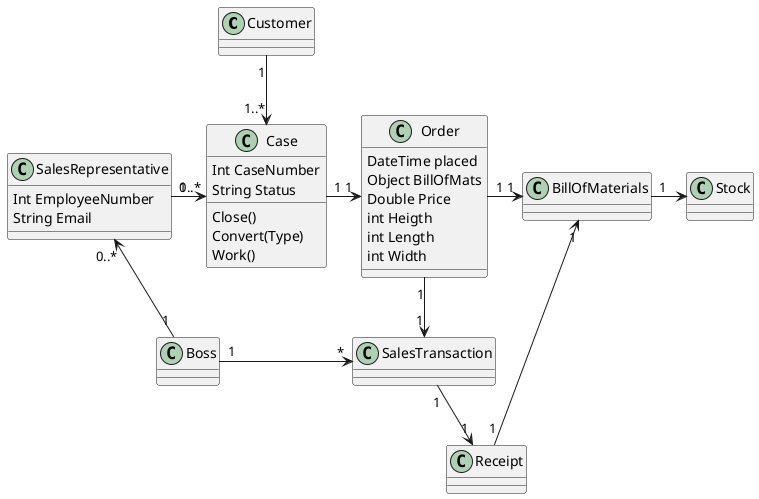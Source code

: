 @startuml
Customer"1" --> "1..*" Case
SalesRepresentative "1"-right->"0..*" Case
Boss "1"-up->"0..*" SalesRepresentative
Boss "1"-right->"*" SalesTransaction
Case "1" -right->"1" Order
Order "1"-down->"1" SalesTransaction
Order "1"-right->"1"BillOfMaterials
SalesTransaction "1" --> "1" Receipt
BillOfMaterials "1"<-right-"1" Receipt
BillOfMaterials "1"-right-> Stock

class Order{
    DateTime placed
    Object BillOfMats
    Double Price
    int Heigth
    int Length
    int Width
}

class Case {
    Int CaseNumber
    String Status  
    Close()
    Convert(Type)
    Work()
}

class SalesRepresentative{
    Int EmployeeNumber
    String Email
}
@enduml